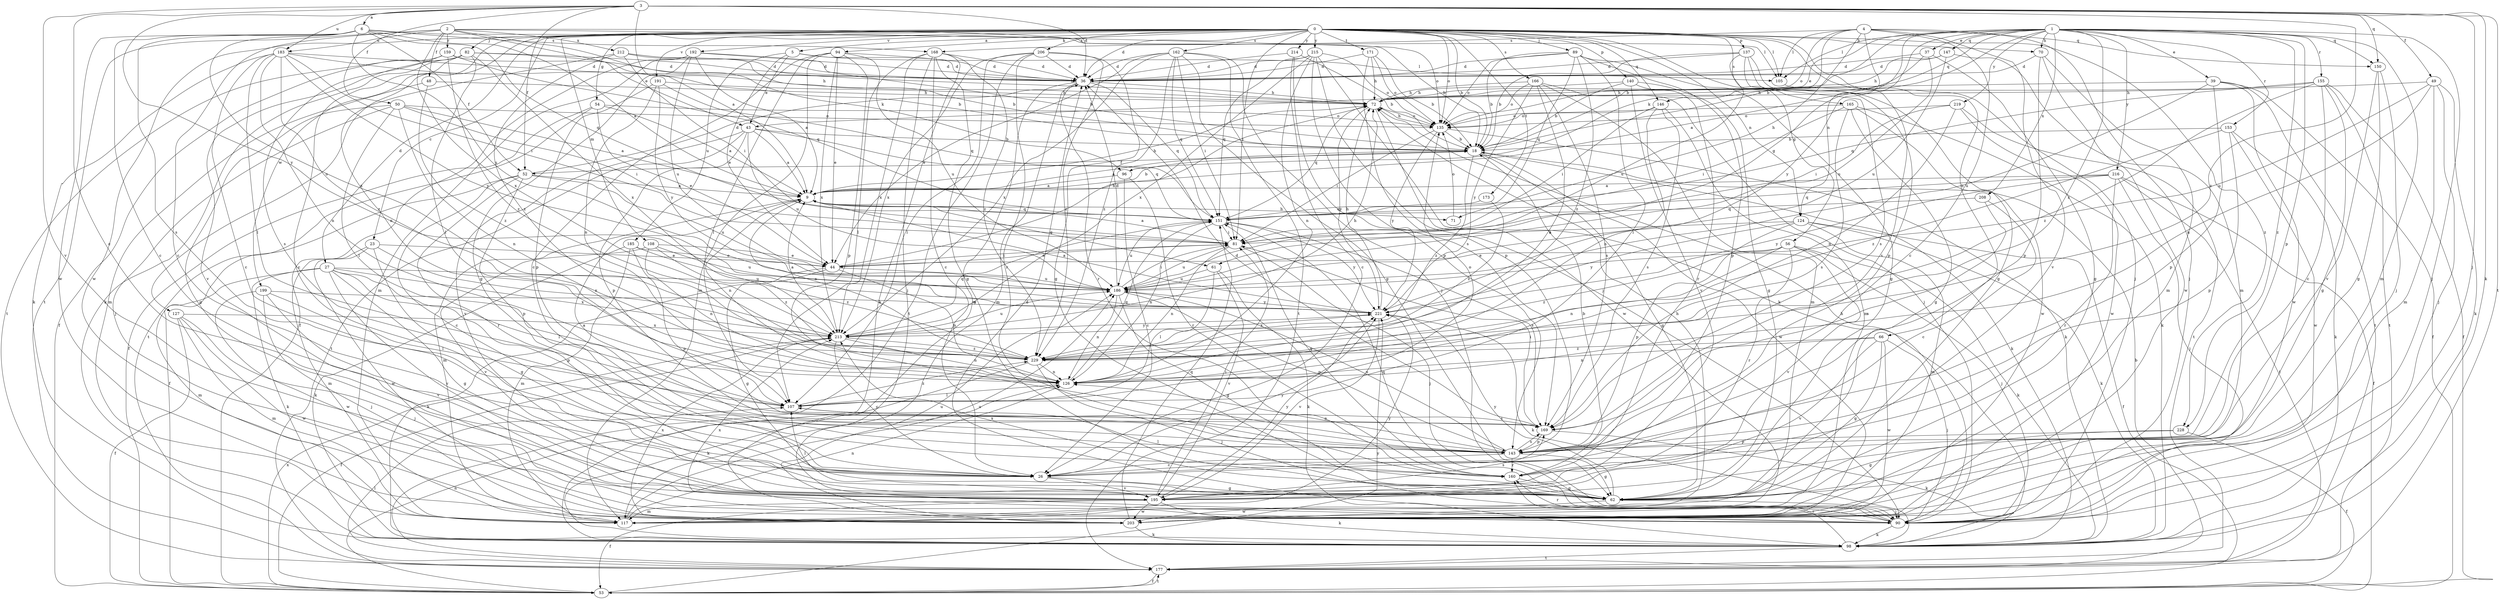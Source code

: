 strict digraph  {
0;
1;
2;
3;
4;
5;
6;
9;
18;
23;
26;
27;
36;
37;
39;
43;
44;
48;
49;
50;
52;
53;
54;
56;
61;
62;
66;
70;
71;
72;
81;
82;
89;
90;
94;
96;
98;
105;
107;
108;
117;
124;
126;
127;
135;
137;
140;
143;
146;
147;
150;
151;
153;
155;
159;
160;
162;
165;
166;
168;
169;
171;
173;
177;
183;
185;
186;
191;
192;
195;
199;
203;
206;
208;
212;
213;
214;
215;
216;
219;
221;
228;
229;
0 -> 5  [label=a];
0 -> 18  [label=b];
0 -> 23  [label=c];
0 -> 27  [label=d];
0 -> 36  [label=d];
0 -> 54  [label=g];
0 -> 56  [label=g];
0 -> 66  [label=h];
0 -> 70  [label=h];
0 -> 81  [label=i];
0 -> 82  [label=j];
0 -> 89  [label=j];
0 -> 90  [label=j];
0 -> 94  [label=k];
0 -> 105  [label=l];
0 -> 108  [label=m];
0 -> 124  [label=n];
0 -> 127  [label=o];
0 -> 135  [label=o];
0 -> 137  [label=p];
0 -> 140  [label=p];
0 -> 146  [label=q];
0 -> 162  [label=s];
0 -> 165  [label=s];
0 -> 166  [label=s];
0 -> 171  [label=t];
0 -> 173  [label=t];
0 -> 191  [label=v];
0 -> 192  [label=v];
0 -> 199  [label=w];
0 -> 203  [label=w];
0 -> 206  [label=x];
0 -> 214  [label=y];
0 -> 215  [label=y];
0 -> 228  [label=z];
1 -> 18  [label=b];
1 -> 37  [label=e];
1 -> 39  [label=e];
1 -> 43  [label=e];
1 -> 61  [label=g];
1 -> 70  [label=h];
1 -> 90  [label=j];
1 -> 96  [label=k];
1 -> 105  [label=l];
1 -> 117  [label=m];
1 -> 143  [label=p];
1 -> 146  [label=q];
1 -> 147  [label=q];
1 -> 150  [label=q];
1 -> 153  [label=r];
1 -> 155  [label=r];
1 -> 208  [label=x];
1 -> 216  [label=y];
1 -> 219  [label=y];
1 -> 221  [label=y];
1 -> 228  [label=z];
1 -> 229  [label=z];
2 -> 18  [label=b];
2 -> 26  [label=c];
2 -> 43  [label=e];
2 -> 48  [label=f];
2 -> 96  [label=k];
2 -> 135  [label=o];
2 -> 159  [label=r];
2 -> 177  [label=t];
2 -> 183  [label=u];
2 -> 212  [label=x];
2 -> 213  [label=x];
3 -> 6  [label=a];
3 -> 9  [label=a];
3 -> 26  [label=c];
3 -> 36  [label=d];
3 -> 49  [label=f];
3 -> 50  [label=f];
3 -> 52  [label=f];
3 -> 90  [label=j];
3 -> 98  [label=k];
3 -> 150  [label=q];
3 -> 177  [label=t];
3 -> 183  [label=u];
3 -> 195  [label=v];
3 -> 221  [label=y];
3 -> 229  [label=z];
4 -> 18  [label=b];
4 -> 26  [label=c];
4 -> 71  [label=h];
4 -> 90  [label=j];
4 -> 105  [label=l];
4 -> 124  [label=n];
4 -> 135  [label=o];
4 -> 150  [label=q];
4 -> 168  [label=s];
4 -> 195  [label=v];
5 -> 36  [label=d];
5 -> 43  [label=e];
5 -> 44  [label=e];
5 -> 105  [label=l];
5 -> 185  [label=u];
6 -> 9  [label=a];
6 -> 26  [label=c];
6 -> 52  [label=f];
6 -> 105  [label=l];
6 -> 151  [label=q];
6 -> 168  [label=s];
6 -> 169  [label=s];
6 -> 186  [label=u];
6 -> 203  [label=w];
6 -> 213  [label=x];
9 -> 18  [label=b];
9 -> 61  [label=g];
9 -> 71  [label=h];
9 -> 72  [label=h];
9 -> 117  [label=m];
9 -> 126  [label=n];
9 -> 151  [label=q];
18 -> 9  [label=a];
18 -> 52  [label=f];
18 -> 62  [label=g];
18 -> 98  [label=k];
18 -> 203  [label=w];
18 -> 229  [label=z];
23 -> 44  [label=e];
23 -> 62  [label=g];
23 -> 117  [label=m];
23 -> 203  [label=w];
23 -> 213  [label=x];
26 -> 62  [label=g];
26 -> 195  [label=v];
26 -> 221  [label=y];
27 -> 62  [label=g];
27 -> 98  [label=k];
27 -> 107  [label=l];
27 -> 117  [label=m];
27 -> 143  [label=p];
27 -> 186  [label=u];
27 -> 195  [label=v];
27 -> 213  [label=x];
36 -> 72  [label=h];
36 -> 117  [label=m];
36 -> 151  [label=q];
36 -> 160  [label=r];
36 -> 203  [label=w];
37 -> 9  [label=a];
37 -> 36  [label=d];
37 -> 62  [label=g];
37 -> 186  [label=u];
39 -> 53  [label=f];
39 -> 72  [label=h];
39 -> 143  [label=p];
39 -> 177  [label=t];
39 -> 186  [label=u];
39 -> 203  [label=w];
43 -> 9  [label=a];
43 -> 18  [label=b];
43 -> 143  [label=p];
43 -> 151  [label=q];
43 -> 177  [label=t];
43 -> 186  [label=u];
43 -> 195  [label=v];
44 -> 62  [label=g];
44 -> 72  [label=h];
44 -> 81  [label=i];
44 -> 98  [label=k];
44 -> 126  [label=n];
44 -> 186  [label=u];
48 -> 72  [label=h];
48 -> 117  [label=m];
48 -> 229  [label=z];
49 -> 72  [label=h];
49 -> 90  [label=j];
49 -> 98  [label=k];
49 -> 117  [label=m];
49 -> 126  [label=n];
49 -> 186  [label=u];
50 -> 9  [label=a];
50 -> 62  [label=g];
50 -> 81  [label=i];
50 -> 90  [label=j];
50 -> 107  [label=l];
50 -> 126  [label=n];
50 -> 135  [label=o];
52 -> 9  [label=a];
52 -> 26  [label=c];
52 -> 36  [label=d];
52 -> 53  [label=f];
52 -> 143  [label=p];
52 -> 160  [label=r];
52 -> 186  [label=u];
53 -> 126  [label=n];
53 -> 177  [label=t];
53 -> 213  [label=x];
53 -> 221  [label=y];
54 -> 9  [label=a];
54 -> 44  [label=e];
54 -> 53  [label=f];
54 -> 135  [label=o];
54 -> 177  [label=t];
56 -> 44  [label=e];
56 -> 90  [label=j];
56 -> 98  [label=k];
56 -> 126  [label=n];
56 -> 160  [label=r];
56 -> 195  [label=v];
56 -> 229  [label=z];
61 -> 98  [label=k];
61 -> 107  [label=l];
61 -> 186  [label=u];
61 -> 195  [label=v];
62 -> 90  [label=j];
62 -> 203  [label=w];
62 -> 213  [label=x];
62 -> 221  [label=y];
66 -> 62  [label=g];
66 -> 90  [label=j];
66 -> 126  [label=n];
66 -> 195  [label=v];
66 -> 203  [label=w];
66 -> 229  [label=z];
70 -> 36  [label=d];
70 -> 117  [label=m];
70 -> 143  [label=p];
70 -> 203  [label=w];
71 -> 135  [label=o];
72 -> 135  [label=o];
72 -> 151  [label=q];
72 -> 203  [label=w];
72 -> 221  [label=y];
81 -> 9  [label=a];
81 -> 44  [label=e];
81 -> 90  [label=j];
81 -> 126  [label=n];
81 -> 186  [label=u];
82 -> 26  [label=c];
82 -> 36  [label=d];
82 -> 53  [label=f];
82 -> 72  [label=h];
82 -> 98  [label=k];
82 -> 107  [label=l];
82 -> 195  [label=v];
82 -> 213  [label=x];
89 -> 18  [label=b];
89 -> 36  [label=d];
89 -> 62  [label=g];
89 -> 107  [label=l];
89 -> 135  [label=o];
89 -> 143  [label=p];
89 -> 151  [label=q];
89 -> 229  [label=z];
90 -> 36  [label=d];
90 -> 72  [label=h];
90 -> 98  [label=k];
90 -> 151  [label=q];
90 -> 160  [label=r];
90 -> 213  [label=x];
94 -> 26  [label=c];
94 -> 36  [label=d];
94 -> 44  [label=e];
94 -> 107  [label=l];
94 -> 117  [label=m];
94 -> 143  [label=p];
94 -> 186  [label=u];
94 -> 213  [label=x];
96 -> 9  [label=a];
96 -> 26  [label=c];
96 -> 160  [label=r];
98 -> 160  [label=r];
98 -> 177  [label=t];
105 -> 169  [label=s];
107 -> 135  [label=o];
107 -> 169  [label=s];
107 -> 229  [label=z];
108 -> 44  [label=e];
108 -> 126  [label=n];
108 -> 186  [label=u];
108 -> 195  [label=v];
108 -> 229  [label=z];
117 -> 72  [label=h];
117 -> 126  [label=n];
117 -> 186  [label=u];
117 -> 221  [label=y];
124 -> 53  [label=f];
124 -> 81  [label=i];
124 -> 98  [label=k];
124 -> 117  [label=m];
124 -> 143  [label=p];
124 -> 221  [label=y];
126 -> 107  [label=l];
126 -> 151  [label=q];
127 -> 53  [label=f];
127 -> 90  [label=j];
127 -> 117  [label=m];
127 -> 203  [label=w];
127 -> 213  [label=x];
135 -> 18  [label=b];
135 -> 72  [label=h];
135 -> 81  [label=i];
135 -> 98  [label=k];
135 -> 221  [label=y];
137 -> 18  [label=b];
137 -> 36  [label=d];
137 -> 62  [label=g];
137 -> 143  [label=p];
137 -> 169  [label=s];
137 -> 186  [label=u];
140 -> 18  [label=b];
140 -> 62  [label=g];
140 -> 72  [label=h];
140 -> 160  [label=r];
140 -> 195  [label=v];
143 -> 9  [label=a];
143 -> 26  [label=c];
143 -> 62  [label=g];
143 -> 126  [label=n];
143 -> 160  [label=r];
143 -> 169  [label=s];
143 -> 186  [label=u];
146 -> 81  [label=i];
146 -> 117  [label=m];
146 -> 126  [label=n];
146 -> 135  [label=o];
146 -> 169  [label=s];
147 -> 36  [label=d];
147 -> 72  [label=h];
147 -> 117  [label=m];
147 -> 186  [label=u];
150 -> 62  [label=g];
150 -> 90  [label=j];
150 -> 195  [label=v];
151 -> 81  [label=i];
151 -> 126  [label=n];
151 -> 169  [label=s];
151 -> 186  [label=u];
151 -> 221  [label=y];
153 -> 18  [label=b];
153 -> 98  [label=k];
153 -> 143  [label=p];
153 -> 203  [label=w];
153 -> 229  [label=z];
155 -> 26  [label=c];
155 -> 53  [label=f];
155 -> 62  [label=g];
155 -> 72  [label=h];
155 -> 151  [label=q];
155 -> 177  [label=t];
155 -> 229  [label=z];
159 -> 36  [label=d];
159 -> 151  [label=q];
159 -> 169  [label=s];
159 -> 177  [label=t];
159 -> 229  [label=z];
160 -> 18  [label=b];
160 -> 62  [label=g];
160 -> 107  [label=l];
160 -> 151  [label=q];
162 -> 36  [label=d];
162 -> 44  [label=e];
162 -> 62  [label=g];
162 -> 81  [label=i];
162 -> 90  [label=j];
162 -> 151  [label=q];
162 -> 177  [label=t];
162 -> 213  [label=x];
162 -> 229  [label=z];
165 -> 62  [label=g];
165 -> 81  [label=i];
165 -> 98  [label=k];
165 -> 135  [label=o];
165 -> 169  [label=s];
165 -> 203  [label=w];
166 -> 72  [label=h];
166 -> 90  [label=j];
166 -> 117  [label=m];
166 -> 126  [label=n];
166 -> 135  [label=o];
166 -> 169  [label=s];
166 -> 221  [label=y];
168 -> 26  [label=c];
168 -> 36  [label=d];
168 -> 62  [label=g];
168 -> 90  [label=j];
168 -> 98  [label=k];
168 -> 107  [label=l];
168 -> 213  [label=x];
168 -> 229  [label=z];
169 -> 36  [label=d];
169 -> 81  [label=i];
169 -> 98  [label=k];
169 -> 143  [label=p];
171 -> 18  [label=b];
171 -> 36  [label=d];
171 -> 72  [label=h];
171 -> 135  [label=o];
171 -> 143  [label=p];
173 -> 151  [label=q];
173 -> 229  [label=z];
177 -> 18  [label=b];
177 -> 53  [label=f];
177 -> 107  [label=l];
183 -> 18  [label=b];
183 -> 26  [label=c];
183 -> 36  [label=d];
183 -> 81  [label=i];
183 -> 98  [label=k];
183 -> 107  [label=l];
183 -> 126  [label=n];
183 -> 221  [label=y];
183 -> 229  [label=z];
185 -> 44  [label=e];
185 -> 98  [label=k];
185 -> 117  [label=m];
185 -> 143  [label=p];
185 -> 229  [label=z];
186 -> 36  [label=d];
186 -> 62  [label=g];
186 -> 81  [label=i];
186 -> 126  [label=n];
186 -> 143  [label=p];
186 -> 221  [label=y];
191 -> 72  [label=h];
191 -> 126  [label=n];
191 -> 143  [label=p];
191 -> 151  [label=q];
191 -> 221  [label=y];
192 -> 9  [label=a];
192 -> 18  [label=b];
192 -> 36  [label=d];
192 -> 53  [label=f];
192 -> 62  [label=g];
192 -> 117  [label=m];
192 -> 186  [label=u];
195 -> 53  [label=f];
195 -> 81  [label=i];
195 -> 98  [label=k];
195 -> 107  [label=l];
195 -> 117  [label=m];
195 -> 169  [label=s];
195 -> 203  [label=w];
195 -> 221  [label=y];
199 -> 90  [label=j];
199 -> 107  [label=l];
199 -> 195  [label=v];
199 -> 203  [label=w];
199 -> 221  [label=y];
203 -> 98  [label=k];
203 -> 151  [label=q];
203 -> 186  [label=u];
203 -> 213  [label=x];
206 -> 36  [label=d];
206 -> 62  [label=g];
206 -> 107  [label=l];
206 -> 160  [label=r];
206 -> 177  [label=t];
206 -> 213  [label=x];
206 -> 229  [label=z];
208 -> 26  [label=c];
208 -> 151  [label=q];
208 -> 169  [label=s];
212 -> 18  [label=b];
212 -> 36  [label=d];
212 -> 72  [label=h];
212 -> 81  [label=i];
212 -> 126  [label=n];
212 -> 229  [label=z];
213 -> 9  [label=a];
213 -> 26  [label=c];
213 -> 53  [label=f];
213 -> 72  [label=h];
213 -> 126  [label=n];
213 -> 151  [label=q];
213 -> 186  [label=u];
213 -> 221  [label=y];
213 -> 229  [label=z];
214 -> 18  [label=b];
214 -> 26  [label=c];
214 -> 36  [label=d];
214 -> 143  [label=p];
215 -> 36  [label=d];
215 -> 90  [label=j];
215 -> 98  [label=k];
215 -> 126  [label=n];
215 -> 135  [label=o];
215 -> 151  [label=q];
215 -> 169  [label=s];
215 -> 213  [label=x];
216 -> 9  [label=a];
216 -> 53  [label=f];
216 -> 90  [label=j];
216 -> 151  [label=q];
216 -> 160  [label=r];
216 -> 177  [label=t];
216 -> 221  [label=y];
219 -> 81  [label=i];
219 -> 126  [label=n];
219 -> 135  [label=o];
219 -> 177  [label=t];
219 -> 203  [label=w];
221 -> 9  [label=a];
221 -> 72  [label=h];
221 -> 98  [label=k];
221 -> 195  [label=v];
221 -> 213  [label=x];
228 -> 53  [label=f];
228 -> 62  [label=g];
228 -> 143  [label=p];
229 -> 9  [label=a];
229 -> 90  [label=j];
229 -> 98  [label=k];
229 -> 126  [label=n];
}
